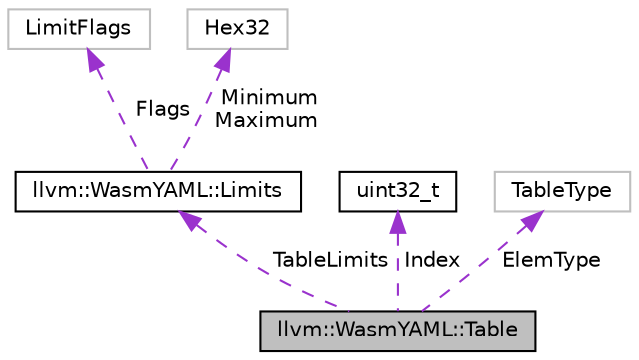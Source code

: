 digraph "llvm::WasmYAML::Table"
{
 // LATEX_PDF_SIZE
  bgcolor="transparent";
  edge [fontname="Helvetica",fontsize="10",labelfontname="Helvetica",labelfontsize="10"];
  node [fontname="Helvetica",fontsize="10",shape=record];
  Node1 [label="llvm::WasmYAML::Table",height=0.2,width=0.4,color="black", fillcolor="grey75", style="filled", fontcolor="black",tooltip=" "];
  Node2 -> Node1 [dir="back",color="darkorchid3",fontsize="10",style="dashed",label=" TableLimits" ,fontname="Helvetica"];
  Node2 [label="llvm::WasmYAML::Limits",height=0.2,width=0.4,color="black",URL="$structllvm_1_1WasmYAML_1_1Limits.html",tooltip=" "];
  Node3 -> Node2 [dir="back",color="darkorchid3",fontsize="10",style="dashed",label=" Flags" ,fontname="Helvetica"];
  Node3 [label="LimitFlags",height=0.2,width=0.4,color="grey75",tooltip=" "];
  Node4 -> Node2 [dir="back",color="darkorchid3",fontsize="10",style="dashed",label=" Minimum\nMaximum" ,fontname="Helvetica"];
  Node4 [label="Hex32",height=0.2,width=0.4,color="grey75",tooltip=" "];
  Node5 -> Node1 [dir="back",color="darkorchid3",fontsize="10",style="dashed",label=" Index" ,fontname="Helvetica"];
  Node5 [label="uint32_t",height=0.2,width=0.4,color="black",URL="$classuint32__t.html",tooltip=" "];
  Node6 -> Node1 [dir="back",color="darkorchid3",fontsize="10",style="dashed",label=" ElemType" ,fontname="Helvetica"];
  Node6 [label="TableType",height=0.2,width=0.4,color="grey75",tooltip=" "];
}
